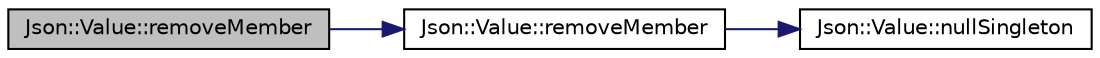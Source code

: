 digraph "Json::Value::removeMember"
{
 // LATEX_PDF_SIZE
  edge [fontname="Helvetica",fontsize="10",labelfontname="Helvetica",labelfontsize="10"];
  node [fontname="Helvetica",fontsize="10",shape=record];
  rankdir="LR";
  Node1 [label="Json::Value::removeMember",height=0.2,width=0.4,color="black", fillcolor="grey75", style="filled", fontcolor="black",tooltip="Remove the named map member."];
  Node1 -> Node2 [color="midnightblue",fontsize="10",style="solid",fontname="Helvetica"];
  Node2 [label="Json::Value::removeMember",height=0.2,width=0.4,color="black", fillcolor="white", style="filled",URL="$class_json_1_1_value.html#aa52f7873b95d29627d6e83ba96f69aaa",tooltip="Remove and return the named member."];
  Node2 -> Node3 [color="midnightblue",fontsize="10",style="solid",fontname="Helvetica"];
  Node3 [label="Json::Value::nullSingleton",height=0.2,width=0.4,color="black", fillcolor="white", style="filled",URL="$class_json_1_1_value.html#af2f124567acc35d021a424e53ebdfcab",tooltip="Prefer this to null or nullRef."];
}
